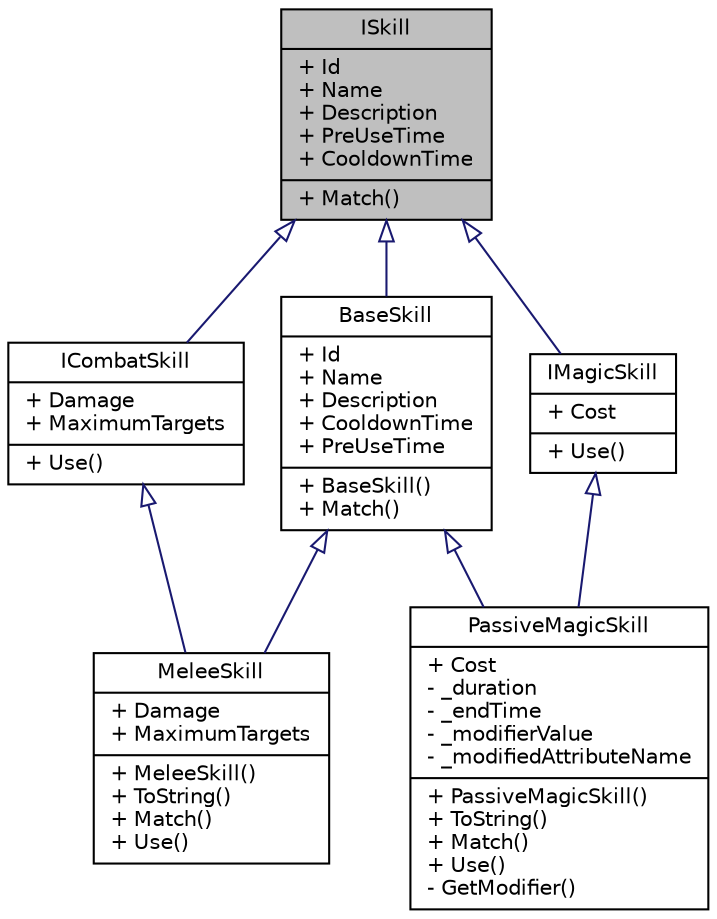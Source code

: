 digraph "ISkill"
{
 // INTERACTIVE_SVG=YES
  edge [fontname="Helvetica",fontsize="10",labelfontname="Helvetica",labelfontsize="10"];
  node [fontname="Helvetica",fontsize="10",shape=record];
  Node1 [label="{ISkill\n|+ Id\l+ Name\l+ Description\l+ PreUseTime\l+ CooldownTime\l|+ Match()\l}",height=0.2,width=0.4,color="black", fillcolor="grey75", style="filled" fontcolor="black"];
  Node1 -> Node2 [dir="back",color="midnightblue",fontsize="10",style="solid",arrowtail="onormal",fontname="Helvetica"];
  Node2 [label="{BaseSkill\n|+ Id\l+ Name\l+ Description\l+ CooldownTime\l+ PreUseTime\l|+ BaseSkill()\l+ Match()\l}",height=0.2,width=0.4,color="black", fillcolor="white", style="filled",URL="$dc/db7/class_action_rpg_kit_1_1_character_1_1_skill_1_1_base_skill.xhtml",tooltip="A basic Skill implementation."];
  Node2 -> Node3 [dir="back",color="midnightblue",fontsize="10",style="solid",arrowtail="onormal",fontname="Helvetica"];
  Node3 [label="{MeleeSkill\n|+ Damage\l+ MaximumTargets\l|+ MeleeSkill()\l+ ToString()\l+ Match()\l+ Use()\l}",height=0.2,width=0.4,color="black", fillcolor="white", style="filled",URL="$d4/d60/class_action_rpg_kit_1_1_character_1_1_skill_1_1_melee_skill.xhtml",tooltip="Allows to attack with a melee weapon."];
  Node2 -> Node4 [dir="back",color="midnightblue",fontsize="10",style="solid",arrowtail="onormal",fontname="Helvetica"];
  Node4 [label="{PassiveMagicSkill\n|+ Cost\l- _duration\l- _endTime\l- _modifierValue\l- _modifiedAttributeName\l|+ PassiveMagicSkill()\l+ ToString()\l+ Match()\l+ Use()\l- GetModifier()\l}",height=0.2,width=0.4,color="black", fillcolor="white", style="filled",URL="$dc/dac/class_action_rpg_kit_1_1_character_1_1_skill_1_1_passive_magic_skill.xhtml",tooltip="A passive MagicSkill adds buffs on the User itself."];
  Node1 -> Node5 [dir="back",color="midnightblue",fontsize="10",style="solid",arrowtail="onormal",fontname="Helvetica"];
  Node5 [label="{ICombatSkill\n|+ Damage\l+ MaximumTargets\l|+ Use()\l}",height=0.2,width=0.4,color="black", fillcolor="white", style="filled",URL="$d4/dbe/interface_action_rpg_kit_1_1_character_1_1_skill_1_1_i_combat_skill.xhtml",tooltip="A Skill to be used as an Attack in Combat."];
  Node5 -> Node3 [dir="back",color="midnightblue",fontsize="10",style="solid",arrowtail="onormal",fontname="Helvetica"];
  Node1 -> Node6 [dir="back",color="midnightblue",fontsize="10",style="solid",arrowtail="onormal",fontname="Helvetica"];
  Node6 [label="{IMagicSkill\n|+ Cost\l|+ Use()\l}",height=0.2,width=0.4,color="black", fillcolor="white", style="filled",URL="$d7/dd4/interface_action_rpg_kit_1_1_character_1_1_skill_1_1_i_magic_skill.xhtml",tooltip="A magic Skill costs magic energy on each use."];
  Node6 -> Node4 [dir="back",color="midnightblue",fontsize="10",style="solid",arrowtail="onormal",fontname="Helvetica"];
}
